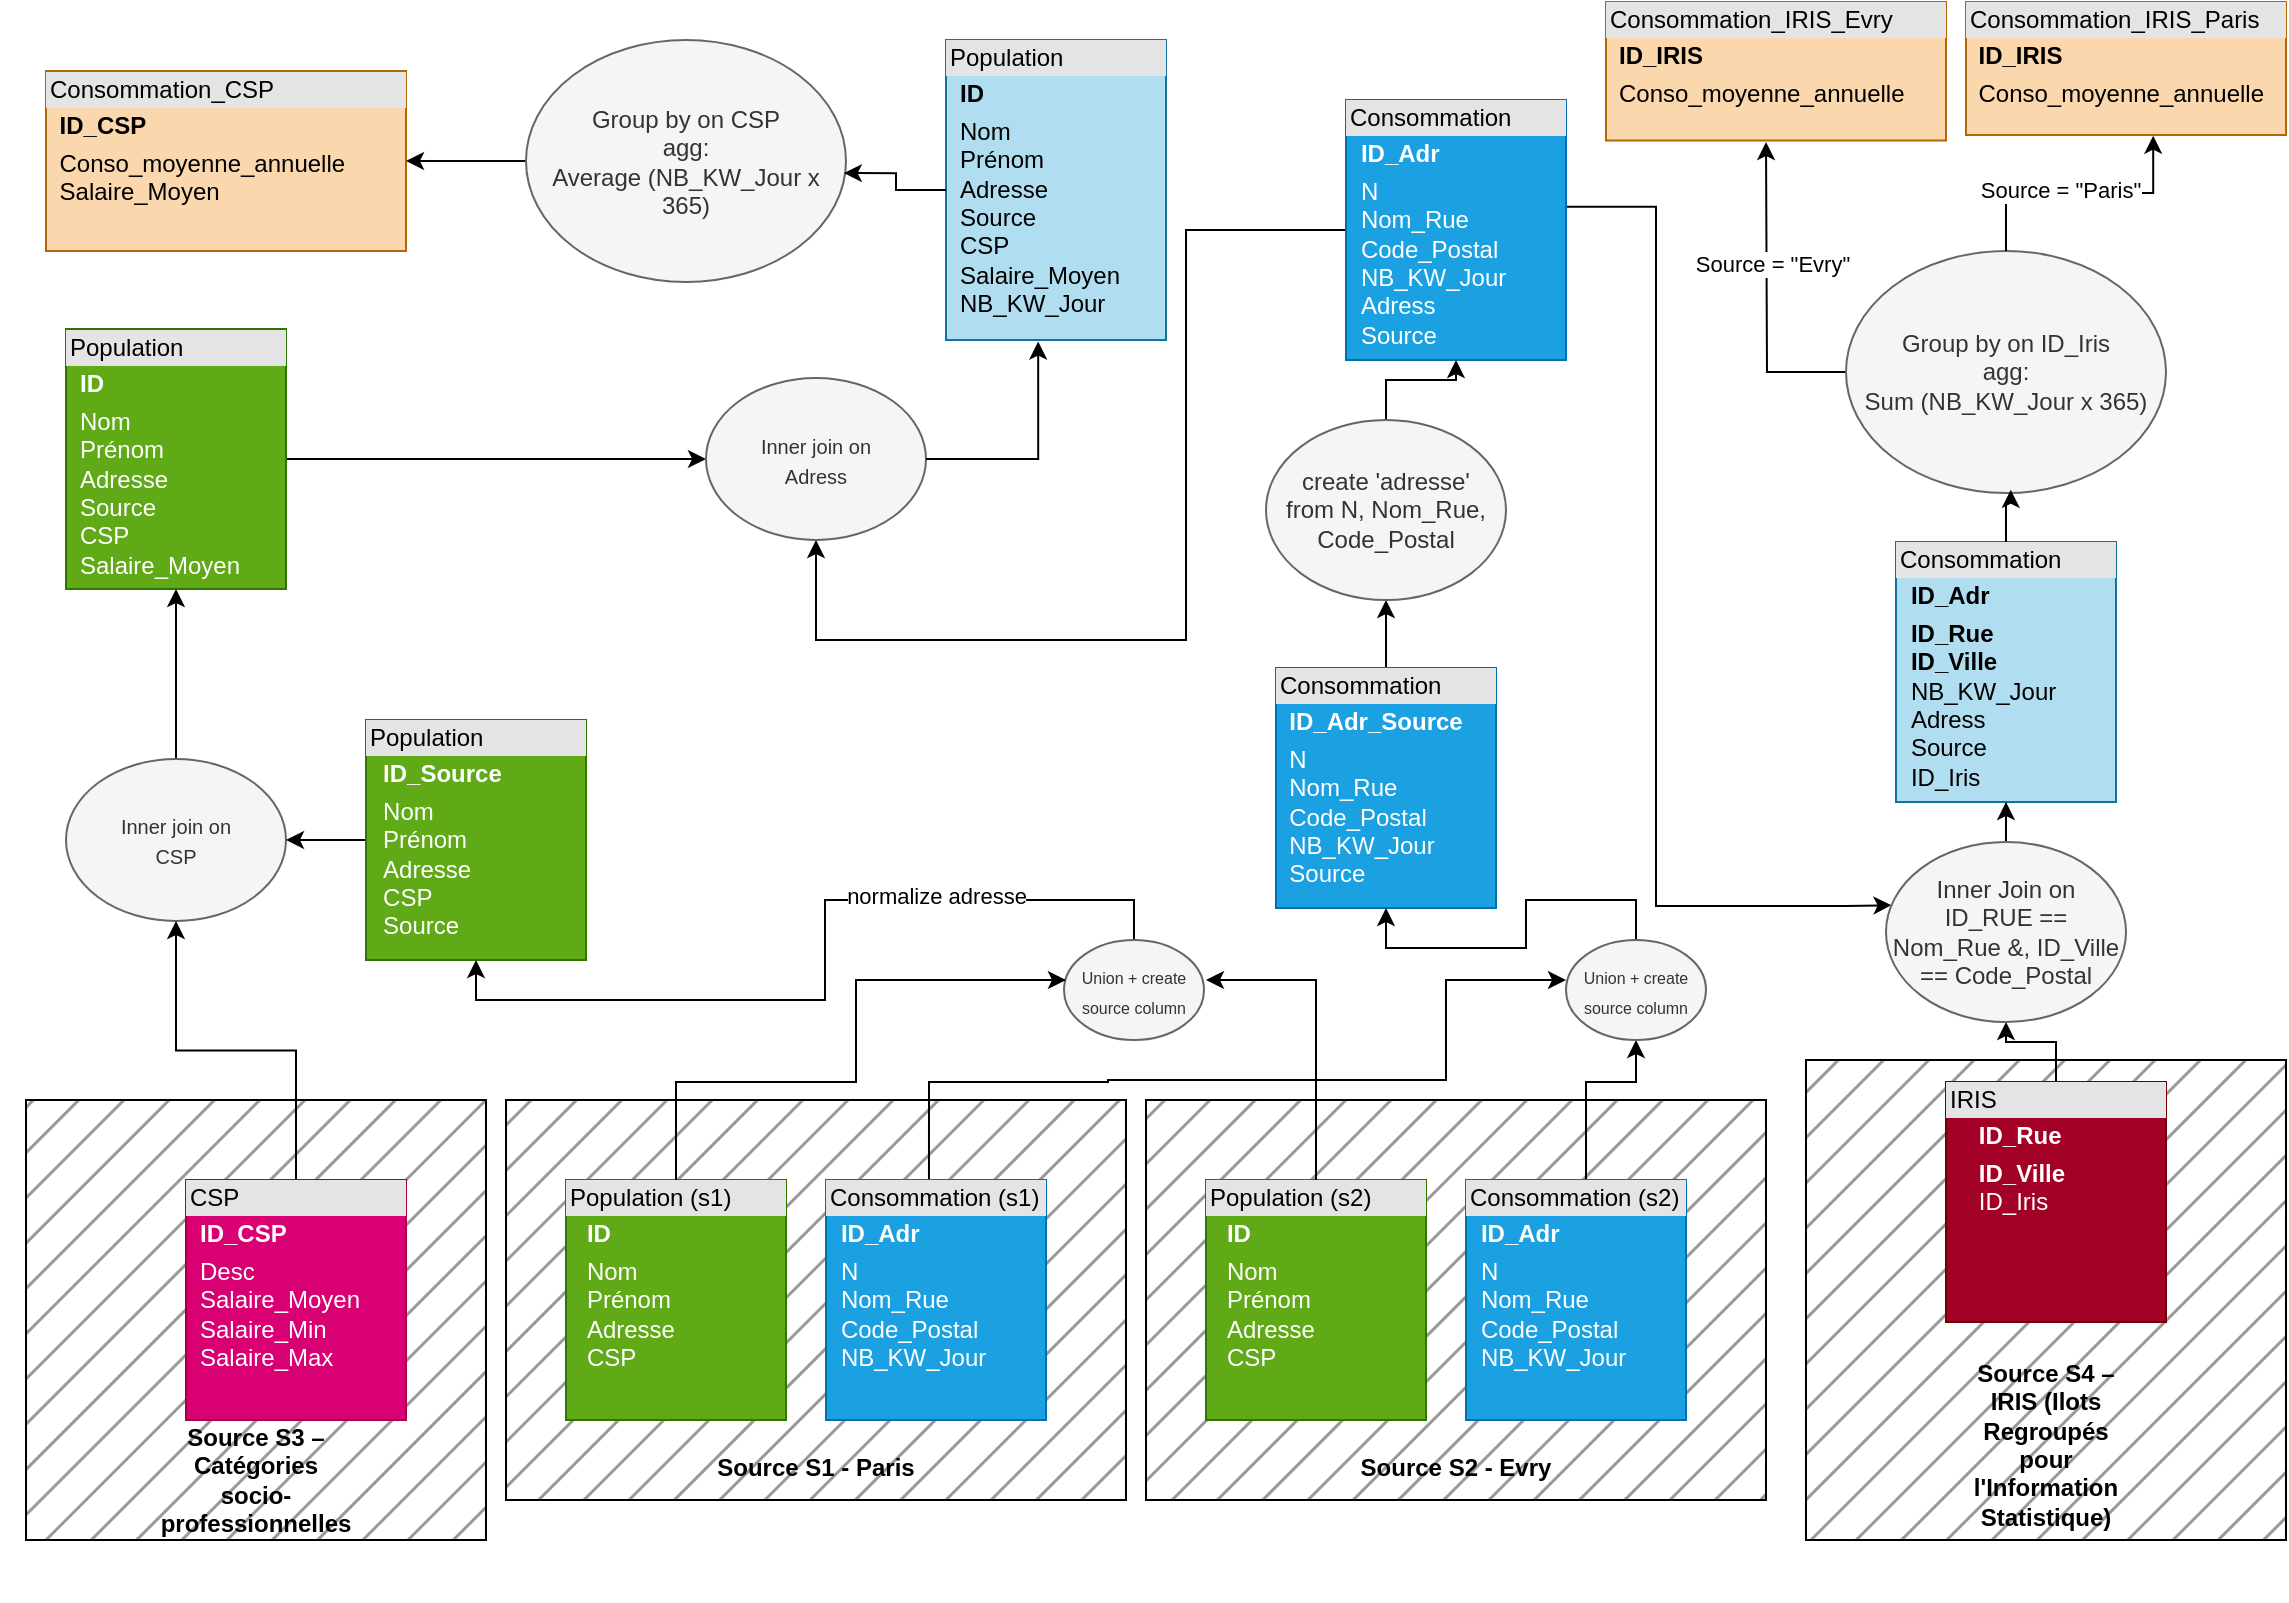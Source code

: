<mxfile version="28.2.5">
  <diagram name="Page-1" id="1fBX4oc2-zpsnwYSRu4Z">
    <mxGraphModel dx="1240" dy="848" grid="1" gridSize="10" guides="1" tooltips="1" connect="1" arrows="1" fold="1" page="1" pageScale="1" pageWidth="1169" pageHeight="827" math="0" shadow="0">
      <root>
        <mxCell id="0" />
        <mxCell id="1" parent="0" />
        <mxCell id="KUyDf_0w6a-3rjfviokZ-77" style="edgeStyle=orthogonalEdgeStyle;rounded=0;orthogonalLoop=1;jettySize=auto;html=1;entryX=0.5;entryY=1;entryDx=0;entryDy=0;" parent="1" source="KUyDf_0w6a-3rjfviokZ-78" target="KUyDf_0w6a-3rjfviokZ-100" edge="1">
          <mxGeometry relative="1" as="geometry" />
        </mxCell>
        <mxCell id="KUyDf_0w6a-3rjfviokZ-78" value="&lt;div&gt;&lt;font style=&quot;font-size: 10px;&quot;&gt;Inner join on&lt;/font&gt;&lt;/div&gt;&lt;div&gt;&lt;font style=&quot;font-size: 10px;&quot;&gt;CSP&lt;/font&gt;&lt;/div&gt;" style="ellipse;whiteSpace=wrap;html=1;fillColor=#f5f5f5;fontColor=#333333;strokeColor=#666666;" parent="1" vertex="1">
          <mxGeometry x="40" y="398.5" width="110" height="81" as="geometry" />
        </mxCell>
        <mxCell id="KUyDf_0w6a-3rjfviokZ-79" value="&lt;div align=&quot;center&quot;&gt;&lt;blockquote style=&quot;margin-top: 180px;&quot;&gt;&lt;blockquote style=&quot;margin-top: 150px; padding-bottom: 0px;&quot;&gt;&lt;b&gt;Source S1 - Paris&lt;/b&gt;&lt;/blockquote&gt;&lt;/blockquote&gt;&lt;/div&gt;" style="whiteSpace=wrap;html=1;fillStyle=hatch;fillColor=#999999;align=center;" parent="1" vertex="1">
          <mxGeometry x="260" y="569" width="310" height="200" as="geometry" />
        </mxCell>
        <mxCell id="KUyDf_0w6a-3rjfviokZ-80" value="&lt;div style=&quot;box-sizing: border-box; width: 100%; background: rgb(228, 228, 228); padding: 2px;&quot;&gt;Consommation_IRIS_Paris&lt;/div&gt;&lt;table style=&quot;width:100%;font-size:1em;&quot; cellpadding=&quot;2&quot; cellspacing=&quot;0&quot;&gt;&lt;tbody&gt;&lt;tr&gt;&lt;td&gt;&lt;br&gt;&lt;/td&gt;&lt;td&gt;&lt;b&gt;ID_IRIS&lt;/b&gt;&lt;/td&gt;&lt;/tr&gt;&lt;tr&gt;&lt;td&gt;&lt;br&gt;&lt;/td&gt;&lt;td&gt;Conso_moyenne_annuelle&lt;/td&gt;&lt;/tr&gt;&lt;tr&gt;&lt;td&gt;&lt;/td&gt;&lt;td&gt;&lt;br&gt;&lt;/td&gt;&lt;/tr&gt;&lt;/tbody&gt;&lt;/table&gt;" style="verticalAlign=top;align=left;overflow=fill;html=1;whiteSpace=wrap;fillColor=#fad7ac;strokeColor=#b46504;" parent="1" vertex="1">
          <mxGeometry x="990" y="20" width="160" height="66.5" as="geometry" />
        </mxCell>
        <mxCell id="KUyDf_0w6a-3rjfviokZ-81" value="&lt;div style=&quot;box-sizing: border-box; width: 100%; background: rgb(228, 228, 228); padding: 2px;&quot;&gt;Consommation_IRIS_Evry&lt;/div&gt;&lt;table style=&quot;width:100%;font-size:1em;&quot; cellpadding=&quot;2&quot; cellspacing=&quot;0&quot;&gt;&lt;tbody&gt;&lt;tr&gt;&lt;td&gt;&lt;br&gt;&lt;/td&gt;&lt;td&gt;&lt;b&gt;ID_IRIS&lt;/b&gt;&lt;/td&gt;&lt;/tr&gt;&lt;tr&gt;&lt;td&gt;&lt;br&gt;&lt;/td&gt;&lt;td&gt;Conso_moyenne_annuelle&lt;/td&gt;&lt;/tr&gt;&lt;tr&gt;&lt;td&gt;&lt;/td&gt;&lt;td&gt;&lt;br&gt;&lt;/td&gt;&lt;/tr&gt;&lt;/tbody&gt;&lt;/table&gt;" style="verticalAlign=top;align=left;overflow=fill;html=1;whiteSpace=wrap;fillColor=#fad7ac;strokeColor=#b46504;" parent="1" vertex="1">
          <mxGeometry x="810" y="20" width="170" height="69.25" as="geometry" />
        </mxCell>
        <mxCell id="KUyDf_0w6a-3rjfviokZ-82" value="&lt;div style=&quot;box-sizing: border-box; width: 100%; background: rgb(228, 228, 228); padding: 2px;&quot;&gt;Consommation_CSP&lt;/div&gt;&lt;table style=&quot;width:100%;font-size:1em;&quot; cellpadding=&quot;2&quot; cellspacing=&quot;0&quot;&gt;&lt;tbody&gt;&lt;tr&gt;&lt;td&gt;&lt;br&gt;&lt;/td&gt;&lt;td&gt;&lt;b&gt;ID_CSP&lt;/b&gt;&lt;/td&gt;&lt;/tr&gt;&lt;tr&gt;&lt;td&gt;&lt;br&gt;&lt;/td&gt;&lt;td&gt;Conso_moyenne_annuelle&lt;br&gt;Salaire_Moyen&lt;/td&gt;&lt;/tr&gt;&lt;tr&gt;&lt;td&gt;&lt;/td&gt;&lt;td&gt;&lt;br&gt;&lt;/td&gt;&lt;/tr&gt;&lt;/tbody&gt;&lt;/table&gt;" style="verticalAlign=top;align=left;overflow=fill;html=1;whiteSpace=wrap;fillColor=#fad7ac;strokeColor=#b46504;" parent="1" vertex="1">
          <mxGeometry x="30" y="54.5" width="180" height="90" as="geometry" />
        </mxCell>
        <mxCell id="KUyDf_0w6a-3rjfviokZ-83" value="&lt;div style=&quot;box-sizing: border-box; width: 100%; background: rgb(228, 228, 228); padding: 2px;&quot;&gt;&lt;span style=&quot;color: rgb(0, 0, 0);&quot;&gt;Population (s1)&lt;/span&gt;&lt;/div&gt;&lt;table style=&quot;width:100%;font-size:1em;&quot; cellpadding=&quot;2&quot; cellspacing=&quot;0&quot;&gt;&lt;tbody&gt;&lt;tr&gt;&lt;td&gt;&lt;br&gt;&lt;/td&gt;&lt;td&gt;&lt;b&gt;ID&lt;/b&gt;&lt;/td&gt;&lt;/tr&gt;&lt;tr&gt;&lt;td&gt;&lt;br&gt;&lt;/td&gt;&lt;td&gt;Nom&lt;br&gt;Prénom&lt;br&gt;Adresse&lt;br&gt;CSP&lt;/td&gt;&lt;/tr&gt;&lt;tr&gt;&lt;td&gt;&lt;/td&gt;&lt;td&gt;&lt;br&gt;&lt;/td&gt;&lt;/tr&gt;&lt;/tbody&gt;&lt;/table&gt;" style="verticalAlign=top;align=left;overflow=fill;html=1;whiteSpace=wrap;fillColor=#60a917;fontColor=#ffffff;strokeColor=#2D7600;" parent="1" vertex="1">
          <mxGeometry x="290" y="609" width="110" height="120" as="geometry" />
        </mxCell>
        <mxCell id="KUyDf_0w6a-3rjfviokZ-84" style="edgeStyle=orthogonalEdgeStyle;rounded=0;orthogonalLoop=1;jettySize=auto;html=1;entryX=0;entryY=0.4;entryDx=0;entryDy=0;entryPerimeter=0;exitX=0.468;exitY=0.006;exitDx=0;exitDy=0;exitPerimeter=0;" parent="1" source="KUyDf_0w6a-3rjfviokZ-85" target="KUyDf_0w6a-3rjfviokZ-107" edge="1">
          <mxGeometry relative="1" as="geometry">
            <mxPoint x="560" y="594.189" as="sourcePoint" />
            <mxPoint x="729.65" y="433.81" as="targetPoint" />
            <Array as="points">
              <mxPoint x="472" y="560" />
              <mxPoint x="561" y="560" />
              <mxPoint x="730" y="559" />
              <mxPoint x="730" y="509" />
            </Array>
          </mxGeometry>
        </mxCell>
        <mxCell id="KUyDf_0w6a-3rjfviokZ-85" value="&lt;div style=&quot;box-sizing: border-box; width: 100%; background: rgb(228, 228, 228); padding: 2px;&quot;&gt;&lt;span&gt;&lt;span style=&quot;color: rgb(0, 0, 0);&quot;&gt;Consommation (s1)&lt;/span&gt;&lt;/span&gt;&lt;/div&gt;&lt;table style=&quot;width:100%;font-size:1em;&quot; cellpadding=&quot;2&quot; cellspacing=&quot;0&quot;&gt;&lt;tbody&gt;&lt;tr&gt;&lt;td&gt;&lt;br&gt;&lt;/td&gt;&lt;td&gt;&lt;b&gt;ID_Adr&lt;/b&gt;&lt;/td&gt;&lt;/tr&gt;&lt;tr&gt;&lt;td&gt;&lt;br&gt;&lt;/td&gt;&lt;td&gt;N&lt;br&gt;Nom_Rue&lt;br&gt;Code_Postal&lt;br&gt;NB_KW_Jour&lt;/td&gt;&lt;/tr&gt;&lt;tr&gt;&lt;td&gt;&lt;/td&gt;&lt;td&gt;&lt;br&gt;&lt;/td&gt;&lt;/tr&gt;&lt;/tbody&gt;&lt;/table&gt;" style="verticalAlign=top;align=left;overflow=fill;html=1;whiteSpace=wrap;fillColor=#1ba1e2;fontColor=#ffffff;strokeColor=#006EAF;" parent="1" vertex="1">
          <mxGeometry x="420" y="609" width="110" height="120" as="geometry" />
        </mxCell>
        <mxCell id="KUyDf_0w6a-3rjfviokZ-86" value="&lt;div align=&quot;center&quot;&gt;&lt;blockquote style=&quot;margin-top: 180px;&quot;&gt;&lt;blockquote style=&quot;margin-top: 150px; padding-bottom: 0px;&quot;&gt;&lt;b&gt;Source S2 - Evry&lt;/b&gt;&lt;/blockquote&gt;&lt;/blockquote&gt;&lt;/div&gt;" style="whiteSpace=wrap;html=1;fillStyle=hatch;fillColor=#999999;align=center;" parent="1" vertex="1">
          <mxGeometry x="580" y="569" width="310" height="200" as="geometry" />
        </mxCell>
        <mxCell id="KUyDf_0w6a-3rjfviokZ-87" value="&lt;div style=&quot;box-sizing: border-box; width: 100%; background: rgb(228, 228, 228); padding: 2px;&quot;&gt;&lt;span style=&quot;color: rgb(0, 0, 0);&quot;&gt;Population (s2)&lt;/span&gt;&lt;/div&gt;&lt;table style=&quot;width:100%;font-size:1em;&quot; cellpadding=&quot;2&quot; cellspacing=&quot;0&quot;&gt;&lt;tbody&gt;&lt;tr&gt;&lt;td&gt;&lt;br&gt;&lt;/td&gt;&lt;td&gt;&lt;b&gt;ID&lt;/b&gt;&lt;/td&gt;&lt;/tr&gt;&lt;tr&gt;&lt;td&gt;&lt;br&gt;&lt;/td&gt;&lt;td&gt;Nom&lt;br&gt;Prénom&lt;br&gt;Adresse&lt;br&gt;CSP&lt;/td&gt;&lt;/tr&gt;&lt;tr&gt;&lt;td&gt;&lt;/td&gt;&lt;td&gt;&lt;br&gt;&lt;/td&gt;&lt;/tr&gt;&lt;/tbody&gt;&lt;/table&gt;" style="verticalAlign=top;align=left;overflow=fill;html=1;whiteSpace=wrap;fillColor=#60a917;fontColor=#ffffff;strokeColor=#2D7600;" parent="1" vertex="1">
          <mxGeometry x="610" y="609" width="110" height="120" as="geometry" />
        </mxCell>
        <mxCell id="KUyDf_0w6a-3rjfviokZ-88" style="edgeStyle=orthogonalEdgeStyle;rounded=0;orthogonalLoop=1;jettySize=auto;html=1;entryX=0.5;entryY=1;entryDx=0;entryDy=0;exitX=0.5;exitY=0;exitDx=0;exitDy=0;" parent="1" source="KUyDf_0w6a-3rjfviokZ-89" target="KUyDf_0w6a-3rjfviokZ-107" edge="1">
          <mxGeometry relative="1" as="geometry">
            <mxPoint x="935" y="509" as="targetPoint" />
            <Array as="points">
              <mxPoint x="800" y="609" />
              <mxPoint x="800" y="560" />
              <mxPoint x="825" y="560" />
            </Array>
          </mxGeometry>
        </mxCell>
        <mxCell id="KUyDf_0w6a-3rjfviokZ-89" value="&lt;div style=&quot;box-sizing: border-box; width: 100%; background: rgb(228, 228, 228); padding: 2px;&quot;&gt;&lt;span style=&quot;color: rgb(0, 0, 0);&quot;&gt;Consommation (s2)&lt;/span&gt;&lt;/div&gt;&lt;table style=&quot;width:100%;font-size:1em;&quot; cellpadding=&quot;2&quot; cellspacing=&quot;0&quot;&gt;&lt;tbody&gt;&lt;tr&gt;&lt;td&gt;&lt;br&gt;&lt;/td&gt;&lt;td&gt;&lt;b&gt;ID_Adr&lt;/b&gt;&lt;/td&gt;&lt;/tr&gt;&lt;tr&gt;&lt;td&gt;&lt;br&gt;&lt;/td&gt;&lt;td&gt;N&lt;br&gt;Nom_Rue&lt;br&gt;Code_Postal&lt;br&gt;NB_KW_Jour&lt;/td&gt;&lt;/tr&gt;&lt;tr&gt;&lt;td&gt;&lt;/td&gt;&lt;td&gt;&lt;br&gt;&lt;/td&gt;&lt;/tr&gt;&lt;/tbody&gt;&lt;/table&gt;" style="verticalAlign=top;align=left;overflow=fill;html=1;whiteSpace=wrap;fillColor=#1ba1e2;fontColor=#ffffff;strokeColor=#006EAF;" parent="1" vertex="1">
          <mxGeometry x="740" y="609" width="110" height="120" as="geometry" />
        </mxCell>
        <mxCell id="KUyDf_0w6a-3rjfviokZ-90" value="&lt;div style=&quot;margin-bottom: 10px; margin-top: 80px;&quot; align=&quot;center&quot;&gt;&lt;blockquote style=&quot;margin-top: 180px;&quot;&gt;&lt;blockquote style=&quot;margin-top: 150px; padding-bottom: 0px; margin-bottom: 20px;&quot;&gt;&lt;b&gt;Source S3 – Catégories socio-professionnelles&lt;/b&gt;&lt;/blockquote&gt;&lt;/blockquote&gt;&lt;/div&gt;" style="whiteSpace=wrap;html=1;fillStyle=hatch;fillColor=#999999;align=center;" parent="1" vertex="1">
          <mxGeometry x="20" y="569" width="230" height="220" as="geometry" />
        </mxCell>
        <mxCell id="KUyDf_0w6a-3rjfviokZ-91" style="edgeStyle=orthogonalEdgeStyle;rounded=0;orthogonalLoop=1;jettySize=auto;html=1;entryX=0.5;entryY=1;entryDx=0;entryDy=0;" parent="1" source="KUyDf_0w6a-3rjfviokZ-92" target="KUyDf_0w6a-3rjfviokZ-78" edge="1">
          <mxGeometry relative="1" as="geometry" />
        </mxCell>
        <mxCell id="KUyDf_0w6a-3rjfviokZ-92" value="&lt;div style=&quot;box-sizing: border-box; width: 100%; background: rgb(228, 228, 228); padding: 2px;&quot;&gt;&lt;span style=&quot;color: rgb(0, 0, 0);&quot;&gt;CSP&lt;/span&gt;&lt;/div&gt;&lt;table style=&quot;width:100%;font-size:1em;&quot; cellpadding=&quot;2&quot; cellspacing=&quot;0&quot;&gt;&lt;tbody&gt;&lt;tr&gt;&lt;td&gt;&lt;br&gt;&lt;/td&gt;&lt;td&gt;&lt;b&gt;ID_CSP&lt;/b&gt;&lt;/td&gt;&lt;/tr&gt;&lt;tr&gt;&lt;td&gt;&lt;br&gt;&lt;/td&gt;&lt;td&gt;Desc&lt;br&gt;Salaire_Moyen&lt;br&gt;Salaire_Min&lt;br&gt;Salaire_Max&lt;/td&gt;&lt;/tr&gt;&lt;tr&gt;&lt;td&gt;&lt;/td&gt;&lt;td&gt;&lt;br&gt;&lt;/td&gt;&lt;/tr&gt;&lt;/tbody&gt;&lt;/table&gt;" style="verticalAlign=top;align=left;overflow=fill;html=1;whiteSpace=wrap;fillColor=#d80073;fontColor=#ffffff;strokeColor=#A50040;" parent="1" vertex="1">
          <mxGeometry x="100" y="609" width="110" height="120" as="geometry" />
        </mxCell>
        <mxCell id="KUyDf_0w6a-3rjfviokZ-93" value="&lt;div align=&quot;center&quot; style=&quot;margin-bottom: 10px; margin-top: 80px;&quot;&gt;&lt;blockquote style=&quot;margin-top: 180px;&quot;&gt;&lt;blockquote style=&quot;margin-top: 150px; padding-bottom: 0px; margin-bottom: 35px;&quot;&gt;&lt;b&gt;Source S4 – IRIS (Ilots Regroupés pour l&#39;Information Statistique)&lt;/b&gt;&lt;/blockquote&gt;&lt;/blockquote&gt;&lt;/div&gt;" style="whiteSpace=wrap;html=1;fillStyle=hatch;fillColor=#999999;align=center;" parent="1" vertex="1">
          <mxGeometry x="910" y="549" width="240" height="240" as="geometry" />
        </mxCell>
        <mxCell id="mPS2Ug6IVI88-0FV0Up5-1" style="edgeStyle=orthogonalEdgeStyle;rounded=0;orthogonalLoop=1;jettySize=auto;html=1;entryX=0.5;entryY=1;entryDx=0;entryDy=0;" edge="1" parent="1" source="KUyDf_0w6a-3rjfviokZ-94" target="KUyDf_0w6a-3rjfviokZ-117">
          <mxGeometry relative="1" as="geometry" />
        </mxCell>
        <mxCell id="KUyDf_0w6a-3rjfviokZ-94" value="&lt;div style=&quot;box-sizing: border-box; width: 100%; background: rgb(228, 228, 228); padding: 2px;&quot;&gt;&lt;span style=&quot;color: rgb(0, 0, 0);&quot;&gt;IRIS&lt;/span&gt;&lt;/div&gt;&lt;table style=&quot;width:100%;font-size:1em;&quot; cellpadding=&quot;2&quot; cellspacing=&quot;0&quot;&gt;&lt;tbody&gt;&lt;tr&gt;&lt;td&gt;&amp;nbsp;&lt;/td&gt;&lt;td&gt;&lt;b&gt;ID_Rue&amp;nbsp;&lt;/b&gt;&lt;/td&gt;&lt;/tr&gt;&lt;tr&gt;&lt;td&gt;&lt;br&gt;&lt;/td&gt;&lt;td&gt;&lt;b&gt;ID_Ville&lt;/b&gt;&lt;br&gt;ID_Iris&lt;br&gt;&lt;br&gt;&lt;br&gt;&lt;/td&gt;&lt;/tr&gt;&lt;tr&gt;&lt;td&gt;&lt;/td&gt;&lt;td&gt;&lt;br&gt;&lt;/td&gt;&lt;/tr&gt;&lt;/tbody&gt;&lt;/table&gt;" style="verticalAlign=top;align=left;overflow=fill;html=1;whiteSpace=wrap;fillColor=#a20025;fontColor=#ffffff;strokeColor=#6F0000;" parent="1" vertex="1">
          <mxGeometry x="980" y="560" width="110" height="120" as="geometry" />
        </mxCell>
        <mxCell id="KUyDf_0w6a-3rjfviokZ-95" style="edgeStyle=orthogonalEdgeStyle;rounded=0;orthogonalLoop=1;jettySize=auto;html=1;entryX=1;entryY=0.5;entryDx=0;entryDy=0;" parent="1" source="KUyDf_0w6a-3rjfviokZ-96" target="KUyDf_0w6a-3rjfviokZ-78" edge="1">
          <mxGeometry relative="1" as="geometry" />
        </mxCell>
        <mxCell id="KUyDf_0w6a-3rjfviokZ-96" value="&lt;div style=&quot;box-sizing: border-box; width: 100%; background: rgb(228, 228, 228); padding: 2px;&quot;&gt;&lt;span style=&quot;color: rgb(0, 0, 0);&quot;&gt;Population&amp;nbsp;&lt;/span&gt;&lt;/div&gt;&lt;table style=&quot;width:100%;font-size:1em;&quot; cellpadding=&quot;2&quot; cellspacing=&quot;0&quot;&gt;&lt;tbody&gt;&lt;tr&gt;&lt;td&gt;&lt;br&gt;&lt;/td&gt;&lt;td&gt;&lt;b&gt;ID_Source&lt;/b&gt;&lt;/td&gt;&lt;/tr&gt;&lt;tr&gt;&lt;td&gt;&lt;br&gt;&lt;/td&gt;&lt;td&gt;Nom&lt;br&gt;Prénom&lt;br&gt;Adresse&lt;br&gt;CSP&lt;br&gt;Source&lt;br&gt;&lt;br&gt;&lt;/td&gt;&lt;/tr&gt;&lt;tr&gt;&lt;td&gt;&lt;/td&gt;&lt;td&gt;&lt;br&gt;&lt;/td&gt;&lt;/tr&gt;&lt;/tbody&gt;&lt;/table&gt;" style="verticalAlign=top;align=left;overflow=fill;html=1;whiteSpace=wrap;fillColor=#60a917;fontColor=#ffffff;strokeColor=#2D7600;" parent="1" vertex="1">
          <mxGeometry x="190" y="379" width="110" height="120" as="geometry" />
        </mxCell>
        <mxCell id="KUyDf_0w6a-3rjfviokZ-97" style="edgeStyle=orthogonalEdgeStyle;rounded=0;orthogonalLoop=1;jettySize=auto;html=1;entryX=0.5;entryY=1;entryDx=0;entryDy=0;" parent="1" source="KUyDf_0w6a-3rjfviokZ-98" target="KUyDf_0w6a-3rjfviokZ-116" edge="1">
          <mxGeometry relative="1" as="geometry">
            <Array as="points">
              <mxPoint x="700" y="330" />
              <mxPoint x="700" y="330" />
            </Array>
          </mxGeometry>
        </mxCell>
        <mxCell id="KUyDf_0w6a-3rjfviokZ-98" value="&lt;div style=&quot;box-sizing: border-box; width: 100%; background: rgb(228, 228, 228); padding: 2px;&quot;&gt;&lt;span style=&quot;color: rgb(0, 0, 0);&quot;&gt;Consommation&lt;/span&gt;&lt;/div&gt;&lt;table style=&quot;width:100%;font-size:1em;&quot; cellpadding=&quot;2&quot; cellspacing=&quot;0&quot;&gt;&lt;tbody&gt;&lt;tr&gt;&lt;td&gt;&lt;br&gt;&lt;/td&gt;&lt;td&gt;&lt;b&gt;ID_Adr_Source&lt;/b&gt;&lt;/td&gt;&lt;/tr&gt;&lt;tr&gt;&lt;td&gt;&lt;br&gt;&lt;/td&gt;&lt;td&gt;N&lt;br&gt;Nom_Rue&lt;br&gt;Code_Postal&lt;br&gt;NB_KW_Jour&lt;br&gt;Source&amp;nbsp;&lt;/td&gt;&lt;/tr&gt;&lt;tr&gt;&lt;td&gt;&lt;/td&gt;&lt;td&gt;&lt;br&gt;&lt;/td&gt;&lt;/tr&gt;&lt;/tbody&gt;&lt;/table&gt;" style="verticalAlign=top;align=left;overflow=fill;html=1;whiteSpace=wrap;fillColor=#1ba1e2;fontColor=#ffffff;strokeColor=#006EAF;" parent="1" vertex="1">
          <mxGeometry x="645" y="353" width="110" height="120" as="geometry" />
        </mxCell>
        <mxCell id="KUyDf_0w6a-3rjfviokZ-99" style="edgeStyle=orthogonalEdgeStyle;rounded=0;orthogonalLoop=1;jettySize=auto;html=1;entryX=0;entryY=0.5;entryDx=0;entryDy=0;" parent="1" source="KUyDf_0w6a-3rjfviokZ-100" target="KUyDf_0w6a-3rjfviokZ-110" edge="1">
          <mxGeometry relative="1" as="geometry" />
        </mxCell>
        <mxCell id="KUyDf_0w6a-3rjfviokZ-100" value="&lt;div style=&quot;box-sizing: border-box; width: 100%; background: rgb(228, 228, 228); padding: 2px;&quot;&gt;&lt;span style=&quot;color: rgb(0, 0, 0);&quot;&gt;Population&amp;nbsp;&lt;/span&gt;&lt;/div&gt;&lt;table style=&quot;width:100%;font-size:1em;&quot; cellpadding=&quot;2&quot; cellspacing=&quot;0&quot;&gt;&lt;tbody&gt;&lt;tr&gt;&lt;td&gt;&lt;br&gt;&lt;/td&gt;&lt;td&gt;&lt;b&gt;ID&lt;/b&gt;&lt;/td&gt;&lt;/tr&gt;&lt;tr&gt;&lt;td&gt;&lt;br&gt;&lt;/td&gt;&lt;td&gt;Nom&lt;br&gt;Prénom&lt;br&gt;Adresse&lt;br&gt;Source&lt;br&gt;CSP&lt;br&gt;Salaire_Moyen&lt;/td&gt;&lt;/tr&gt;&lt;tr&gt;&lt;td&gt;&lt;/td&gt;&lt;td&gt;&lt;br&gt;&lt;/td&gt;&lt;/tr&gt;&lt;/tbody&gt;&lt;/table&gt;" style="verticalAlign=top;align=left;overflow=fill;html=1;whiteSpace=wrap;fillColor=#60a917;fontColor=#ffffff;strokeColor=#2D7600;" parent="1" vertex="1">
          <mxGeometry x="40" y="183.5" width="110" height="130" as="geometry" />
        </mxCell>
        <mxCell id="KUyDf_0w6a-3rjfviokZ-101" style="edgeStyle=orthogonalEdgeStyle;rounded=0;orthogonalLoop=1;jettySize=auto;html=1;" parent="1" source="KUyDf_0w6a-3rjfviokZ-102" target="KUyDf_0w6a-3rjfviokZ-110" edge="1">
          <mxGeometry relative="1" as="geometry">
            <Array as="points">
              <mxPoint x="600" y="134" />
              <mxPoint x="600" y="339" />
              <mxPoint x="415" y="339" />
            </Array>
          </mxGeometry>
        </mxCell>
        <mxCell id="mPS2Ug6IVI88-0FV0Up5-3" style="edgeStyle=orthogonalEdgeStyle;rounded=0;orthogonalLoop=1;jettySize=auto;html=1;entryX=0.023;entryY=0.351;entryDx=0;entryDy=0;entryPerimeter=0;" edge="1" parent="1" target="KUyDf_0w6a-3rjfviokZ-117">
          <mxGeometry relative="1" as="geometry">
            <mxPoint x="785.16" y="122.42" as="sourcePoint" />
            <mxPoint x="930.0" y="471.94" as="targetPoint" />
            <Array as="points">
              <mxPoint x="835" y="122" />
              <mxPoint x="835" y="472" />
              <mxPoint x="930" y="472" />
            </Array>
          </mxGeometry>
        </mxCell>
        <mxCell id="KUyDf_0w6a-3rjfviokZ-102" value="&lt;div style=&quot;box-sizing: border-box; width: 100%; background: rgb(228, 228, 228); padding: 2px;&quot;&gt;&lt;span style=&quot;color: rgb(0, 0, 0);&quot;&gt;Consommation&lt;/span&gt;&lt;/div&gt;&lt;table style=&quot;width:100%;font-size:1em;&quot; cellpadding=&quot;2&quot; cellspacing=&quot;0&quot;&gt;&lt;tbody&gt;&lt;tr&gt;&lt;td&gt;&lt;br&gt;&lt;/td&gt;&lt;td&gt;&lt;b&gt;ID_Adr&lt;/b&gt;&lt;/td&gt;&lt;/tr&gt;&lt;tr&gt;&lt;td&gt;&lt;br&gt;&lt;/td&gt;&lt;td&gt;N&lt;br&gt;Nom_Rue&lt;br&gt;Code_Postal&lt;b&gt;&amp;nbsp;&lt;/b&gt;&lt;br&gt;NB_KW_Jour&lt;br&gt;Adress&lt;br&gt;Source&lt;/td&gt;&lt;/tr&gt;&lt;tr&gt;&lt;td&gt;&lt;/td&gt;&lt;td&gt;&lt;br&gt;&lt;/td&gt;&lt;/tr&gt;&lt;/tbody&gt;&lt;/table&gt;" style="verticalAlign=top;align=left;overflow=fill;html=1;whiteSpace=wrap;fillColor=#1ba1e2;fontColor=#ffffff;strokeColor=#006EAF;" parent="1" vertex="1">
          <mxGeometry x="680" y="69" width="110" height="130" as="geometry" />
        </mxCell>
        <mxCell id="KUyDf_0w6a-3rjfviokZ-103" value="&lt;div style=&quot;box-sizing: border-box; width: 100%; background: rgb(228, 228, 228); padding: 2px;&quot;&gt;&lt;span style=&quot;color: rgb(0, 0, 0);&quot;&gt;Population&amp;nbsp;&lt;/span&gt;&lt;/div&gt;&lt;table style=&quot;width:100%;font-size:1em;&quot; cellpadding=&quot;2&quot; cellspacing=&quot;0&quot;&gt;&lt;tbody&gt;&lt;tr&gt;&lt;td&gt;&lt;br&gt;&lt;/td&gt;&lt;td&gt;&lt;b&gt;ID&lt;/b&gt;&lt;/td&gt;&lt;/tr&gt;&lt;tr&gt;&lt;td&gt;&lt;br&gt;&lt;/td&gt;&lt;td&gt;Nom&lt;br&gt;Prénom&lt;br&gt;Adresse&lt;br&gt;Source&lt;br&gt;CSP&lt;br&gt;Salaire_Moyen&lt;br&gt;NB_KW_Jour&lt;/td&gt;&lt;/tr&gt;&lt;tr&gt;&lt;td&gt;&lt;/td&gt;&lt;td&gt;&lt;br&gt;&lt;/td&gt;&lt;/tr&gt;&lt;/tbody&gt;&lt;/table&gt;" style="verticalAlign=top;align=left;overflow=fill;html=1;whiteSpace=wrap;fillColor=#b1ddf0;strokeColor=#10739e;" parent="1" vertex="1">
          <mxGeometry x="480" y="39" width="110" height="150" as="geometry" />
        </mxCell>
        <mxCell id="KUyDf_0w6a-3rjfviokZ-104" style="edgeStyle=orthogonalEdgeStyle;rounded=0;orthogonalLoop=1;jettySize=auto;html=1;entryX=0.5;entryY=1;entryDx=0;entryDy=0;exitX=0.5;exitY=0;exitDx=0;exitDy=0;" parent="1" source="KUyDf_0w6a-3rjfviokZ-105" target="KUyDf_0w6a-3rjfviokZ-96" edge="1">
          <mxGeometry relative="1" as="geometry" />
        </mxCell>
        <mxCell id="KUyDf_0w6a-3rjfviokZ-128" value="normalize adresse" style="edgeLabel;html=1;align=center;verticalAlign=middle;resizable=0;points=[];" parent="KUyDf_0w6a-3rjfviokZ-104" connectable="0" vertex="1">
          <mxGeometry x="-0.431" y="-2" relative="1" as="geometry">
            <mxPoint as="offset" />
          </mxGeometry>
        </mxCell>
        <mxCell id="KUyDf_0w6a-3rjfviokZ-105" value="&lt;div&gt;&lt;font style=&quot;font-size: 8px;&quot;&gt;Union + create source column&lt;/font&gt;&lt;/div&gt;" style="ellipse;whiteSpace=wrap;html=1;fillColor=#f5f5f5;fontColor=#333333;strokeColor=#666666;" parent="1" vertex="1">
          <mxGeometry x="539" y="489" width="70" height="50" as="geometry" />
        </mxCell>
        <mxCell id="KUyDf_0w6a-3rjfviokZ-106" style="edgeStyle=orthogonalEdgeStyle;rounded=0;orthogonalLoop=1;jettySize=auto;html=1;exitX=0.5;exitY=0;exitDx=0;exitDy=0;entryX=0.5;entryY=1;entryDx=0;entryDy=0;" parent="1" source="KUyDf_0w6a-3rjfviokZ-107" target="KUyDf_0w6a-3rjfviokZ-98" edge="1">
          <mxGeometry relative="1" as="geometry" />
        </mxCell>
        <mxCell id="KUyDf_0w6a-3rjfviokZ-107" value="&lt;div&gt;&lt;font style=&quot;font-size: 8px;&quot;&gt;Union + create source column&lt;/font&gt;&lt;/div&gt;" style="ellipse;whiteSpace=wrap;html=1;fillColor=#f5f5f5;fontColor=#333333;strokeColor=#666666;" parent="1" vertex="1">
          <mxGeometry x="790" y="489" width="70" height="50" as="geometry" />
        </mxCell>
        <mxCell id="KUyDf_0w6a-3rjfviokZ-108" style="edgeStyle=orthogonalEdgeStyle;rounded=0;orthogonalLoop=1;jettySize=auto;html=1;entryX=1.014;entryY=0.4;entryDx=0;entryDy=0;entryPerimeter=0;exitX=0.5;exitY=0;exitDx=0;exitDy=0;" parent="1" source="KUyDf_0w6a-3rjfviokZ-87" target="KUyDf_0w6a-3rjfviokZ-105" edge="1">
          <mxGeometry relative="1" as="geometry">
            <Array as="points">
              <mxPoint x="665" y="509" />
            </Array>
          </mxGeometry>
        </mxCell>
        <mxCell id="KUyDf_0w6a-3rjfviokZ-109" style="edgeStyle=orthogonalEdgeStyle;rounded=0;orthogonalLoop=1;jettySize=auto;html=1;entryX=0.014;entryY=0.4;entryDx=0;entryDy=0;entryPerimeter=0;exitX=0.5;exitY=0;exitDx=0;exitDy=0;" parent="1" source="KUyDf_0w6a-3rjfviokZ-83" target="KUyDf_0w6a-3rjfviokZ-105" edge="1">
          <mxGeometry relative="1" as="geometry">
            <Array as="points">
              <mxPoint x="345" y="560" />
              <mxPoint x="435" y="560" />
              <mxPoint x="435" y="509" />
            </Array>
          </mxGeometry>
        </mxCell>
        <mxCell id="KUyDf_0w6a-3rjfviokZ-110" value="&lt;div&gt;&lt;font style=&quot;font-size: 10px;&quot;&gt;Inner join on&lt;/font&gt;&lt;/div&gt;&lt;div&gt;&lt;font style=&quot;font-size: 10px;&quot;&gt;Adress&lt;/font&gt;&lt;/div&gt;" style="ellipse;whiteSpace=wrap;html=1;fillColor=#f5f5f5;fontColor=#333333;strokeColor=#666666;" parent="1" vertex="1">
          <mxGeometry x="360" y="208" width="110" height="81" as="geometry" />
        </mxCell>
        <mxCell id="KUyDf_0w6a-3rjfviokZ-111" style="edgeStyle=orthogonalEdgeStyle;rounded=0;orthogonalLoop=1;jettySize=auto;html=1;entryX=1;entryY=0.5;entryDx=0;entryDy=0;" parent="1" source="KUyDf_0w6a-3rjfviokZ-112" target="KUyDf_0w6a-3rjfviokZ-82" edge="1">
          <mxGeometry relative="1" as="geometry">
            <mxPoint x="340" y="99.5" as="targetPoint" />
          </mxGeometry>
        </mxCell>
        <mxCell id="KUyDf_0w6a-3rjfviokZ-112" value="&lt;div&gt;Group by on CSP&lt;/div&gt;&lt;div&gt;agg:&lt;/div&gt;&lt;div&gt;Average (NB_KW_Jour x 365)&lt;/div&gt;" style="ellipse;whiteSpace=wrap;html=1;fillColor=#f5f5f5;fontColor=#333333;strokeColor=#666666;" parent="1" vertex="1">
          <mxGeometry x="270" y="39" width="160" height="121" as="geometry" />
        </mxCell>
        <mxCell id="KUyDf_0w6a-3rjfviokZ-113" style="edgeStyle=orthogonalEdgeStyle;rounded=0;orthogonalLoop=1;jettySize=auto;html=1;entryX=0.419;entryY=1.005;entryDx=0;entryDy=0;entryPerimeter=0;" parent="1" source="KUyDf_0w6a-3rjfviokZ-110" target="KUyDf_0w6a-3rjfviokZ-103" edge="1">
          <mxGeometry relative="1" as="geometry" />
        </mxCell>
        <mxCell id="KUyDf_0w6a-3rjfviokZ-114" style="edgeStyle=orthogonalEdgeStyle;rounded=0;orthogonalLoop=1;jettySize=auto;html=1;entryX=0.993;entryY=0.55;entryDx=0;entryDy=0;entryPerimeter=0;exitX=0;exitY=0.5;exitDx=0;exitDy=0;" parent="1" source="KUyDf_0w6a-3rjfviokZ-103" target="KUyDf_0w6a-3rjfviokZ-112" edge="1">
          <mxGeometry relative="1" as="geometry">
            <mxPoint x="560" y="106" as="sourcePoint" />
          </mxGeometry>
        </mxCell>
        <mxCell id="KUyDf_0w6a-3rjfviokZ-115" style="edgeStyle=orthogonalEdgeStyle;rounded=0;orthogonalLoop=1;jettySize=auto;html=1;entryX=0.5;entryY=1;entryDx=0;entryDy=0;" parent="1" source="KUyDf_0w6a-3rjfviokZ-116" target="KUyDf_0w6a-3rjfviokZ-102" edge="1">
          <mxGeometry relative="1" as="geometry" />
        </mxCell>
        <mxCell id="KUyDf_0w6a-3rjfviokZ-116" value="&lt;div&gt;create &#39;adresse&#39;&lt;/div&gt;&lt;div&gt;from N, Nom_Rue, Code_Postal&lt;/div&gt;" style="ellipse;whiteSpace=wrap;html=1;fillColor=#f5f5f5;fontColor=#333333;strokeColor=#666666;" parent="1" vertex="1">
          <mxGeometry x="640" y="229" width="120" height="90" as="geometry" />
        </mxCell>
        <mxCell id="mPS2Ug6IVI88-0FV0Up5-2" style="edgeStyle=orthogonalEdgeStyle;rounded=0;orthogonalLoop=1;jettySize=auto;html=1;entryX=0.5;entryY=1;entryDx=0;entryDy=0;" edge="1" parent="1" source="KUyDf_0w6a-3rjfviokZ-117" target="KUyDf_0w6a-3rjfviokZ-118">
          <mxGeometry relative="1" as="geometry" />
        </mxCell>
        <mxCell id="KUyDf_0w6a-3rjfviokZ-117" value="&lt;div&gt;Inner Join on&lt;/div&gt;&lt;div&gt;ID_RUE == Nom_Rue &amp;amp;, ID_Ville == Code_Postal&lt;/div&gt;" style="ellipse;whiteSpace=wrap;html=1;fillColor=#f5f5f5;fontColor=#333333;strokeColor=#666666;" parent="1" vertex="1">
          <mxGeometry x="950" y="440" width="120" height="90" as="geometry" />
        </mxCell>
        <mxCell id="KUyDf_0w6a-3rjfviokZ-118" value="&lt;div style=&quot;box-sizing: border-box; width: 100%; background: rgb(228, 228, 228); padding: 2px;&quot;&gt;&lt;span style=&quot;color: rgb(0, 0, 0);&quot;&gt;Consommation&lt;/span&gt;&lt;/div&gt;&lt;table style=&quot;width:100%;font-size:1em;&quot; cellpadding=&quot;2&quot; cellspacing=&quot;0&quot;&gt;&lt;tbody&gt;&lt;tr&gt;&lt;td&gt;&lt;br&gt;&lt;/td&gt;&lt;td&gt;&lt;b&gt;ID_Adr&lt;/b&gt;&lt;/td&gt;&lt;/tr&gt;&lt;tr&gt;&lt;td&gt;&lt;br&gt;&lt;/td&gt;&lt;td&gt;&lt;b&gt;ID_Rue&lt;/b&gt;&lt;br&gt;&lt;b&gt;ID_Ville&lt;/b&gt;&lt;br&gt;NB_KW_Jour&lt;br&gt;Adress&lt;br&gt;Source&lt;br&gt;ID_Iris&lt;/td&gt;&lt;/tr&gt;&lt;tr&gt;&lt;td&gt;&lt;/td&gt;&lt;td&gt;&lt;br&gt;&lt;/td&gt;&lt;/tr&gt;&lt;/tbody&gt;&lt;/table&gt;" style="verticalAlign=top;align=left;overflow=fill;html=1;whiteSpace=wrap;fillColor=#b1ddf0;strokeColor=#10739e;" parent="1" vertex="1">
          <mxGeometry x="955" y="290" width="110" height="130" as="geometry" />
        </mxCell>
        <mxCell id="KUyDf_0w6a-3rjfviokZ-122" style="edgeStyle=orthogonalEdgeStyle;rounded=0;orthogonalLoop=1;jettySize=auto;html=1;" parent="1" source="KUyDf_0w6a-3rjfviokZ-119" edge="1">
          <mxGeometry relative="1" as="geometry">
            <mxPoint x="890" y="90" as="targetPoint" />
          </mxGeometry>
        </mxCell>
        <mxCell id="KUyDf_0w6a-3rjfviokZ-123" value="Source = &quot;Evry&quot;" style="edgeLabel;html=1;align=center;verticalAlign=middle;resizable=0;points=[];" parent="KUyDf_0w6a-3rjfviokZ-122" connectable="0" vertex="1">
          <mxGeometry x="0.21" y="-2" relative="1" as="geometry">
            <mxPoint as="offset" />
          </mxGeometry>
        </mxCell>
        <mxCell id="KUyDf_0w6a-3rjfviokZ-119" value="&lt;div&gt;Group by on&amp;nbsp;ID_Iris&lt;/div&gt;&lt;div&gt;agg:&lt;/div&gt;&lt;div&gt;Sum (NB_KW_Jour x 365)&lt;/div&gt;" style="ellipse;whiteSpace=wrap;html=1;fillColor=#f5f5f5;fontColor=#333333;strokeColor=#666666;" parent="1" vertex="1">
          <mxGeometry x="930" y="144.5" width="160" height="121" as="geometry" />
        </mxCell>
        <mxCell id="KUyDf_0w6a-3rjfviokZ-121" style="edgeStyle=orthogonalEdgeStyle;rounded=0;orthogonalLoop=1;jettySize=auto;html=1;entryX=0.515;entryY=0.987;entryDx=0;entryDy=0;entryPerimeter=0;" parent="1" source="KUyDf_0w6a-3rjfviokZ-118" target="KUyDf_0w6a-3rjfviokZ-119" edge="1">
          <mxGeometry relative="1" as="geometry" />
        </mxCell>
        <mxCell id="KUyDf_0w6a-3rjfviokZ-124" style="edgeStyle=orthogonalEdgeStyle;rounded=0;orthogonalLoop=1;jettySize=auto;html=1;entryX=0.585;entryY=1.005;entryDx=0;entryDy=0;entryPerimeter=0;" parent="1" source="KUyDf_0w6a-3rjfviokZ-119" target="KUyDf_0w6a-3rjfviokZ-80" edge="1">
          <mxGeometry relative="1" as="geometry" />
        </mxCell>
        <mxCell id="KUyDf_0w6a-3rjfviokZ-126" value="Source = &quot;Paris&quot;" style="edgeLabel;html=1;align=center;verticalAlign=middle;resizable=0;points=[];" parent="KUyDf_0w6a-3rjfviokZ-124" connectable="0" vertex="1">
          <mxGeometry x="-0.144" y="2" relative="1" as="geometry">
            <mxPoint as="offset" />
          </mxGeometry>
        </mxCell>
      </root>
    </mxGraphModel>
  </diagram>
</mxfile>
